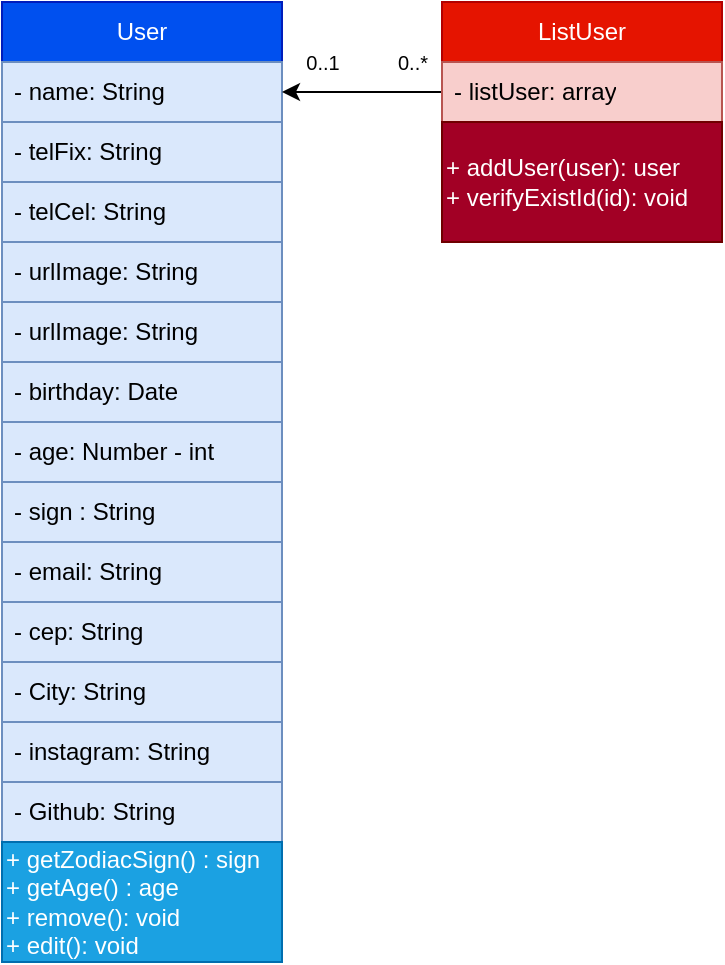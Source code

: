 <mxfile>
    <diagram id="eAxM1e9BLBWT0RdbOG0g" name="Página-1">
        <mxGraphModel dx="411" dy="373" grid="1" gridSize="10" guides="1" tooltips="1" connect="1" arrows="1" fold="1" page="1" pageScale="1" pageWidth="827" pageHeight="1169" math="0" shadow="0">
            <root>
                <mxCell id="0"/>
                <mxCell id="1" parent="0"/>
                <mxCell id="2" value="User" style="swimlane;fontStyle=0;childLayout=stackLayout;horizontal=1;startSize=30;horizontalStack=0;resizeParent=1;resizeParentMax=0;resizeLast=0;collapsible=1;marginBottom=0;whiteSpace=wrap;html=1;fillColor=#0050ef;fontColor=#ffffff;strokeColor=#001DBC;" parent="1" vertex="1">
                    <mxGeometry x="40" y="120" width="140" height="420" as="geometry"/>
                </mxCell>
                <mxCell id="3" value="- name: String" style="text;strokeColor=#6c8ebf;fillColor=#dae8fc;align=left;verticalAlign=middle;spacingLeft=4;spacingRight=4;overflow=hidden;points=[[0,0.5],[1,0.5]];portConstraint=eastwest;rotatable=0;whiteSpace=wrap;html=1;" parent="2" vertex="1">
                    <mxGeometry y="30" width="140" height="30" as="geometry"/>
                </mxCell>
                <mxCell id="4" value="- telFix: String" style="text;strokeColor=#6c8ebf;fillColor=#dae8fc;align=left;verticalAlign=middle;spacingLeft=4;spacingRight=4;overflow=hidden;points=[[0,0.5],[1,0.5]];portConstraint=eastwest;rotatable=0;whiteSpace=wrap;html=1;" parent="2" vertex="1">
                    <mxGeometry y="60" width="140" height="30" as="geometry"/>
                </mxCell>
                <mxCell id="7" value="- telCel: String" style="text;strokeColor=#6c8ebf;fillColor=#dae8fc;align=left;verticalAlign=middle;spacingLeft=4;spacingRight=4;overflow=hidden;points=[[0,0.5],[1,0.5]];portConstraint=eastwest;rotatable=0;whiteSpace=wrap;html=1;" parent="2" vertex="1">
                    <mxGeometry y="90" width="140" height="30" as="geometry"/>
                </mxCell>
                <mxCell id="8" value="- urlImage: String" style="text;strokeColor=#6c8ebf;fillColor=#dae8fc;align=left;verticalAlign=middle;spacingLeft=4;spacingRight=4;overflow=hidden;points=[[0,0.5],[1,0.5]];portConstraint=eastwest;rotatable=0;whiteSpace=wrap;html=1;" parent="2" vertex="1">
                    <mxGeometry y="120" width="140" height="30" as="geometry"/>
                </mxCell>
                <mxCell id="9" value="- urlImage: String" style="text;strokeColor=#6c8ebf;fillColor=#dae8fc;align=left;verticalAlign=middle;spacingLeft=4;spacingRight=4;overflow=hidden;points=[[0,0.5],[1,0.5]];portConstraint=eastwest;rotatable=0;whiteSpace=wrap;html=1;" parent="2" vertex="1">
                    <mxGeometry y="150" width="140" height="30" as="geometry"/>
                </mxCell>
                <mxCell id="10" value="- birthday: Date" style="text;strokeColor=#6c8ebf;fillColor=#dae8fc;align=left;verticalAlign=middle;spacingLeft=4;spacingRight=4;overflow=hidden;points=[[0,0.5],[1,0.5]];portConstraint=eastwest;rotatable=0;whiteSpace=wrap;html=1;" parent="2" vertex="1">
                    <mxGeometry y="180" width="140" height="30" as="geometry"/>
                </mxCell>
                <mxCell id="20" value="- age: Number - int" style="text;strokeColor=#6c8ebf;fillColor=#dae8fc;align=left;verticalAlign=middle;spacingLeft=4;spacingRight=4;overflow=hidden;points=[[0,0.5],[1,0.5]];portConstraint=eastwest;rotatable=0;whiteSpace=wrap;html=1;" vertex="1" parent="2">
                    <mxGeometry y="210" width="140" height="30" as="geometry"/>
                </mxCell>
                <mxCell id="12" value="- sign : String" style="text;strokeColor=#6c8ebf;fillColor=#dae8fc;align=left;verticalAlign=middle;spacingLeft=4;spacingRight=4;overflow=hidden;points=[[0,0.5],[1,0.5]];portConstraint=eastwest;rotatable=0;whiteSpace=wrap;html=1;" parent="2" vertex="1">
                    <mxGeometry y="240" width="140" height="30" as="geometry"/>
                </mxCell>
                <mxCell id="11" value="- email: String" style="text;strokeColor=#6c8ebf;fillColor=#dae8fc;align=left;verticalAlign=middle;spacingLeft=4;spacingRight=4;overflow=hidden;points=[[0,0.5],[1,0.5]];portConstraint=eastwest;rotatable=0;whiteSpace=wrap;html=1;" parent="2" vertex="1">
                    <mxGeometry y="270" width="140" height="30" as="geometry"/>
                </mxCell>
                <mxCell id="24" value="- cep: String" style="text;strokeColor=#6c8ebf;fillColor=#dae8fc;align=left;verticalAlign=middle;spacingLeft=4;spacingRight=4;overflow=hidden;points=[[0,0.5],[1,0.5]];portConstraint=eastwest;rotatable=0;whiteSpace=wrap;html=1;" vertex="1" parent="2">
                    <mxGeometry y="300" width="140" height="30" as="geometry"/>
                </mxCell>
                <mxCell id="6" value="- City: String" style="text;strokeColor=#6c8ebf;fillColor=#dae8fc;align=left;verticalAlign=middle;spacingLeft=4;spacingRight=4;overflow=hidden;points=[[0,0.5],[1,0.5]];portConstraint=eastwest;rotatable=0;whiteSpace=wrap;html=1;" parent="2" vertex="1">
                    <mxGeometry y="330" width="140" height="30" as="geometry"/>
                </mxCell>
                <mxCell id="23" value="- instagram: String" style="text;strokeColor=#6c8ebf;fillColor=#dae8fc;align=left;verticalAlign=middle;spacingLeft=4;spacingRight=4;overflow=hidden;points=[[0,0.5],[1,0.5]];portConstraint=eastwest;rotatable=0;whiteSpace=wrap;html=1;" vertex="1" parent="2">
                    <mxGeometry y="360" width="140" height="30" as="geometry"/>
                </mxCell>
                <mxCell id="22" value="- Github: String" style="text;strokeColor=#6c8ebf;fillColor=#dae8fc;align=left;verticalAlign=middle;spacingLeft=4;spacingRight=4;overflow=hidden;points=[[0,0.5],[1,0.5]];portConstraint=eastwest;rotatable=0;whiteSpace=wrap;html=1;" vertex="1" parent="2">
                    <mxGeometry y="390" width="140" height="30" as="geometry"/>
                </mxCell>
                <mxCell id="14" value="+ getZodiacSign() : sign&lt;br&gt;+ getAge() : age&lt;br&gt;+ remove(): void&lt;br&gt;+ edit(): void" style="rounded=0;whiteSpace=wrap;html=1;fillColor=#1ba1e2;align=left;fontColor=#ffffff;strokeColor=#006EAF;" parent="1" vertex="1">
                    <mxGeometry x="40" y="540" width="140" height="60" as="geometry"/>
                </mxCell>
                <mxCell id="25" style="edgeStyle=none;html=1;exitX=0;exitY=0.75;exitDx=0;exitDy=0;entryX=1;entryY=0.5;entryDx=0;entryDy=0;" edge="1" parent="1" source="15" target="3">
                    <mxGeometry relative="1" as="geometry"/>
                </mxCell>
                <mxCell id="15" value="ListUser" style="swimlane;fontStyle=0;childLayout=stackLayout;horizontal=1;startSize=30;horizontalStack=0;resizeParent=1;resizeParentMax=0;resizeLast=0;collapsible=1;marginBottom=0;whiteSpace=wrap;html=1;fillColor=#e51400;fontColor=#ffffff;strokeColor=#B20000;" parent="1" vertex="1">
                    <mxGeometry x="260" y="120" width="140" height="60" as="geometry"/>
                </mxCell>
                <mxCell id="16" value="- listUser: array" style="text;strokeColor=#b85450;fillColor=#f8cecc;align=left;verticalAlign=middle;spacingLeft=4;spacingRight=4;overflow=hidden;points=[[0,0.5],[1,0.5]];portConstraint=eastwest;rotatable=0;whiteSpace=wrap;html=1;" parent="15" vertex="1">
                    <mxGeometry y="30" width="140" height="30" as="geometry"/>
                </mxCell>
                <mxCell id="19" value="+ addUser(user): user&lt;br&gt;+ verifyExistId(id): void" style="rounded=0;whiteSpace=wrap;html=1;fillColor=#a20025;align=left;fontColor=#ffffff;strokeColor=#6F0000;" parent="1" vertex="1">
                    <mxGeometry x="260" y="180" width="140" height="60" as="geometry"/>
                </mxCell>
                <mxCell id="27" value="&lt;font size=&quot;1&quot;&gt;0..*&lt;/font&gt;" style="text;html=1;align=center;verticalAlign=middle;resizable=0;points=[];autosize=1;strokeColor=none;fillColor=none;fontSize=10;" vertex="1" parent="1">
                    <mxGeometry x="225" y="135" width="40" height="30" as="geometry"/>
                </mxCell>
                <mxCell id="28" value="&lt;font size=&quot;1&quot;&gt;0..1&lt;/font&gt;" style="text;html=1;align=center;verticalAlign=middle;resizable=0;points=[];autosize=1;strokeColor=none;fillColor=none;fontSize=10;" vertex="1" parent="1">
                    <mxGeometry x="180" y="135" width="40" height="30" as="geometry"/>
                </mxCell>
            </root>
        </mxGraphModel>
    </diagram>
</mxfile>